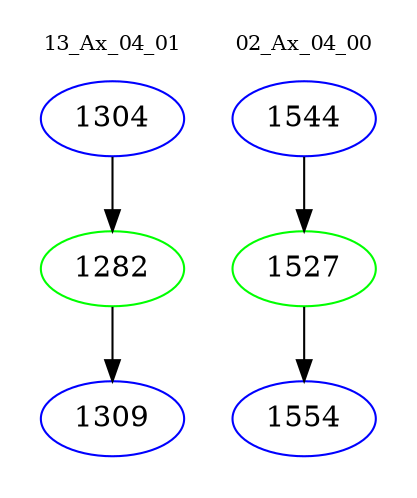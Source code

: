 digraph{
subgraph cluster_0 {
color = white
label = "13_Ax_04_01";
fontsize=10;
T0_1304 [label="1304", color="blue"]
T0_1304 -> T0_1282 [color="black"]
T0_1282 [label="1282", color="green"]
T0_1282 -> T0_1309 [color="black"]
T0_1309 [label="1309", color="blue"]
}
subgraph cluster_1 {
color = white
label = "02_Ax_04_00";
fontsize=10;
T1_1544 [label="1544", color="blue"]
T1_1544 -> T1_1527 [color="black"]
T1_1527 [label="1527", color="green"]
T1_1527 -> T1_1554 [color="black"]
T1_1554 [label="1554", color="blue"]
}
}
